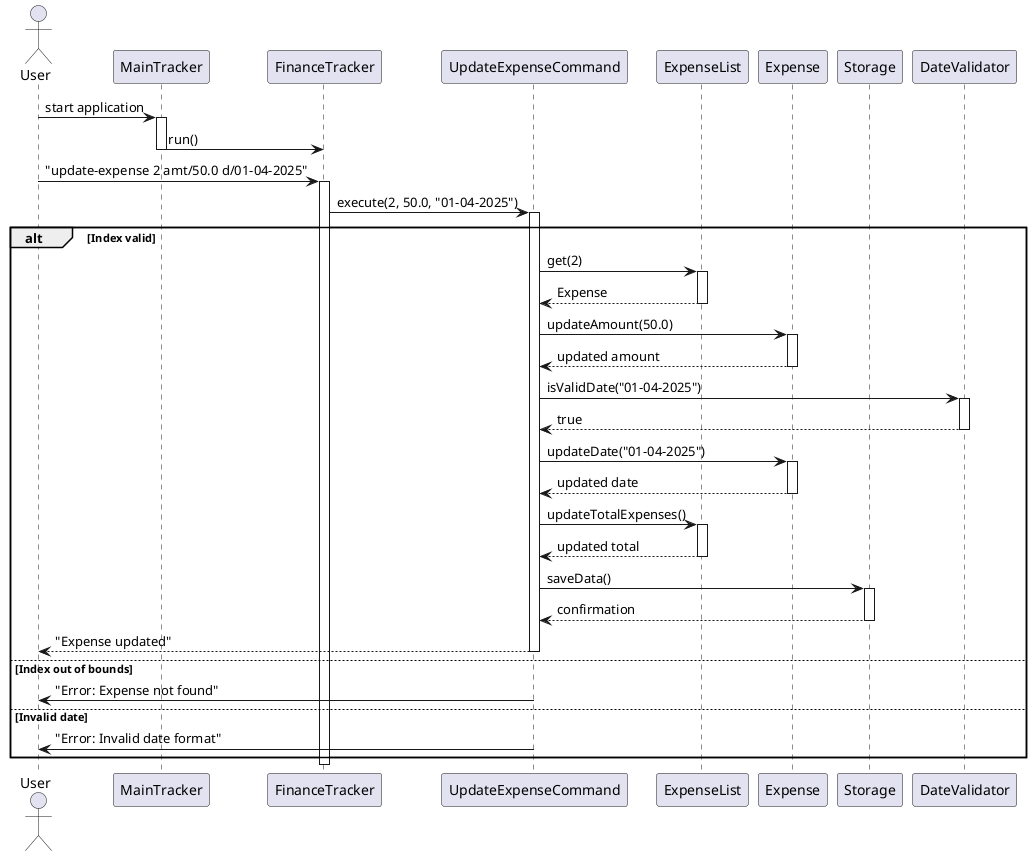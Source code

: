 @startuml
actor User
participant "MainTracker" as Main
participant "FinanceTracker" as Finance
participant "UpdateExpenseCommand" as UpdateCmd
participant "ExpenseList" as ExpenseList
participant "Expense" as Expense
participant "Storage" as Storage
participant "DateValidator" as DateValidator

User -> Main: start application
activate Main
Main -> Finance: run()
deactivate Main

User -> Finance: "update-expense 2 amt/50.0 d/01-04-2025"
activate Finance
Finance -> UpdateCmd: execute(2, 50.0, "01-04-2025")
activate UpdateCmd

alt Index valid
    UpdateCmd -> ExpenseList: get(2)
    activate ExpenseList
    ExpenseList --> UpdateCmd: Expense
    deactivate ExpenseList

    UpdateCmd -> Expense: updateAmount(50.0)
    activate Expense
    Expense --> UpdateCmd: updated amount
    deactivate Expense

    UpdateCmd -> DateValidator: isValidDate("01-04-2025")
    activate DateValidator
    DateValidator --> UpdateCmd: true
    deactivate DateValidator

    UpdateCmd -> Expense: updateDate("01-04-2025")
    activate Expense
    Expense --> UpdateCmd: updated date
    deactivate Expense

    UpdateCmd -> ExpenseList: updateTotalExpenses()
    activate ExpenseList
    ExpenseList --> UpdateCmd: updated total
    deactivate ExpenseList

    UpdateCmd -> Storage: saveData()
    activate Storage
    Storage --> UpdateCmd: confirmation
    deactivate Storage

    UpdateCmd --> User: "Expense updated"
deactivate UpdateCmd

else Index out of bounds
    UpdateCmd -> User: "Error: Expense not found"
    deactivate UpdateCmd
else Invalid date
    UpdateCmd -> User: "Error: Invalid date format"
    deactivate UpdateCmd
end

deactivate Finance
@enduml